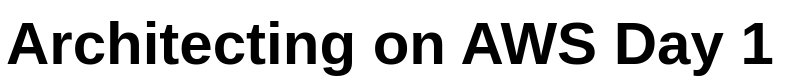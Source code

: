 <mxfile version="13.6.2" type="github">
  <diagram id="FWBJlW_Da_JbNAGu2uzy" name="Page-2">
    <mxGraphModel dx="1422" dy="832" grid="1" gridSize="10" guides="1" tooltips="1" connect="1" arrows="1" fold="1" page="1" pageScale="1" pageWidth="1169" pageHeight="827" math="0" shadow="0">
      <root>
        <mxCell id="NtXlO6-Ve0_G-bofITan-0" />
        <mxCell id="NtXlO6-Ve0_G-bofITan-1" parent="NtXlO6-Ve0_G-bofITan-0" />
        <mxCell id="NtXlO6-Ve0_G-bofITan-2" value="Architecting on AWS Day 1" style="text;html=1;resizable=0;points=[];autosize=1;align=left;verticalAlign=top;spacingTop=-4;fontSize=30;fontStyle=1" vertex="1" parent="NtXlO6-Ve0_G-bofITan-1">
          <mxGeometry x="56.5" y="64.5" width="400" height="40" as="geometry" />
        </mxCell>
      </root>
    </mxGraphModel>
  </diagram>
</mxfile>
